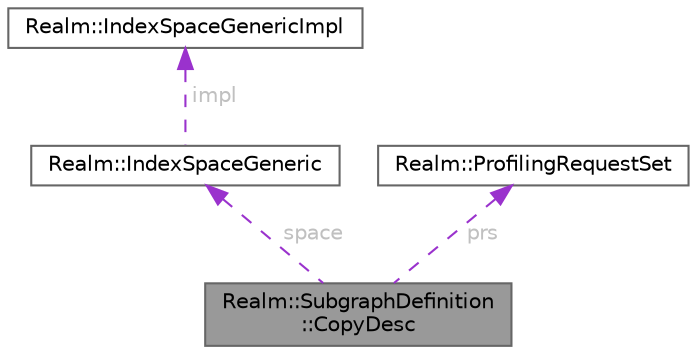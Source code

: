 digraph "Realm::SubgraphDefinition::CopyDesc"
{
 // LATEX_PDF_SIZE
  bgcolor="transparent";
  edge [fontname=Helvetica,fontsize=10,labelfontname=Helvetica,labelfontsize=10];
  node [fontname=Helvetica,fontsize=10,shape=box,height=0.2,width=0.4];
  Node1 [id="Node000001",label="Realm::SubgraphDefinition\l::CopyDesc",height=0.2,width=0.4,color="gray40", fillcolor="grey60", style="filled", fontcolor="black",tooltip=" "];
  Node2 -> Node1 [id="edge1_Node000001_Node000002",dir="back",color="darkorchid3",style="dashed",tooltip=" ",label=" space",fontcolor="grey" ];
  Node2 [id="Node000002",label="Realm::IndexSpaceGeneric",height=0.2,width=0.4,color="gray40", fillcolor="white", style="filled",URL="$classRealm_1_1IndexSpaceGeneric.html",tooltip=" "];
  Node3 -> Node2 [id="edge2_Node000002_Node000003",dir="back",color="darkorchid3",style="dashed",tooltip=" ",label=" impl",fontcolor="grey" ];
  Node3 [id="Node000003",label="Realm::IndexSpaceGenericImpl",height=0.2,width=0.4,color="gray40", fillcolor="white", style="filled",URL="$classRealm_1_1IndexSpaceGenericImpl.html",tooltip=" "];
  Node4 -> Node1 [id="edge3_Node000001_Node000004",dir="back",color="darkorchid3",style="dashed",tooltip=" ",label=" prs",fontcolor="grey" ];
  Node4 [id="Node000004",label="Realm::ProfilingRequestSet",height=0.2,width=0.4,color="gray40", fillcolor="white", style="filled",URL="$classRealm_1_1ProfilingRequestSet.html",tooltip=" "];
}
